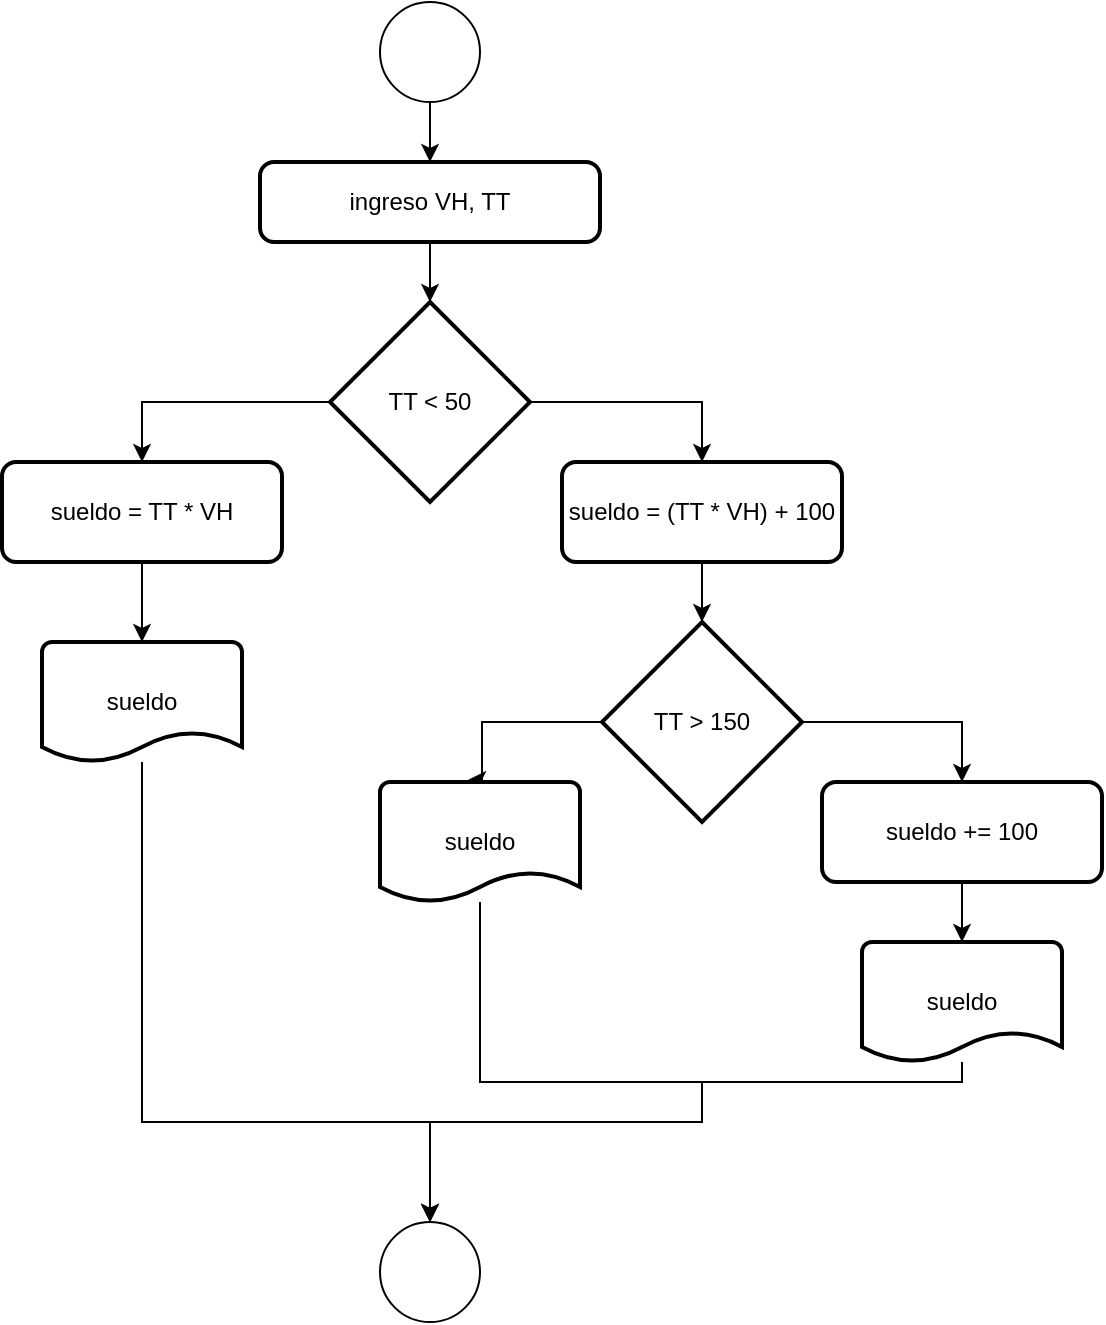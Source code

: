 <mxfile version="20.2.3" type="device"><diagram id="Z2fJ1sUCfl4TPpPy5M_e" name="Página-1"><mxGraphModel dx="707" dy="905" grid="1" gridSize="10" guides="1" tooltips="1" connect="1" arrows="1" fold="1" page="1" pageScale="1" pageWidth="827" pageHeight="1169" math="0" shadow="0"><root><mxCell id="0"/><mxCell id="1" parent="0"/><mxCell id="eL4MbKhf4F5liMqAJdQv-4" style="edgeStyle=orthogonalEdgeStyle;rounded=0;orthogonalLoop=1;jettySize=auto;html=1;" parent="1" source="eL4MbKhf4F5liMqAJdQv-1" target="eL4MbKhf4F5liMqAJdQv-3" edge="1"><mxGeometry relative="1" as="geometry"/></mxCell><mxCell id="eL4MbKhf4F5liMqAJdQv-1" value="" style="ellipse;whiteSpace=wrap;html=1;aspect=fixed;" parent="1" vertex="1"><mxGeometry x="389" y="40" width="50" height="50" as="geometry"/></mxCell><mxCell id="eL4MbKhf4F5liMqAJdQv-2" value="" style="ellipse;whiteSpace=wrap;html=1;aspect=fixed;" parent="1" vertex="1"><mxGeometry x="389" y="650" width="50" height="50" as="geometry"/></mxCell><mxCell id="eL4MbKhf4F5liMqAJdQv-12" style="edgeStyle=orthogonalEdgeStyle;rounded=0;orthogonalLoop=1;jettySize=auto;html=1;" parent="1" source="eL4MbKhf4F5liMqAJdQv-3" target="eL4MbKhf4F5liMqAJdQv-5" edge="1"><mxGeometry relative="1" as="geometry"/></mxCell><mxCell id="eL4MbKhf4F5liMqAJdQv-3" value="ingreso VH, TT" style="rounded=1;whiteSpace=wrap;html=1;absoluteArcSize=1;arcSize=14;strokeWidth=2;" parent="1" vertex="1"><mxGeometry x="329" y="120" width="170" height="40" as="geometry"/></mxCell><mxCell id="eL4MbKhf4F5liMqAJdQv-7" style="edgeStyle=orthogonalEdgeStyle;rounded=0;orthogonalLoop=1;jettySize=auto;html=1;entryX=0.5;entryY=0;entryDx=0;entryDy=0;" parent="1" source="eL4MbKhf4F5liMqAJdQv-5" target="eL4MbKhf4F5liMqAJdQv-6" edge="1"><mxGeometry relative="1" as="geometry"/></mxCell><mxCell id="eL4MbKhf4F5liMqAJdQv-10" style="edgeStyle=orthogonalEdgeStyle;rounded=0;orthogonalLoop=1;jettySize=auto;html=1;entryX=0.5;entryY=0;entryDx=0;entryDy=0;" parent="1" source="eL4MbKhf4F5liMqAJdQv-5" target="eL4MbKhf4F5liMqAJdQv-8" edge="1"><mxGeometry relative="1" as="geometry"/></mxCell><mxCell id="eL4MbKhf4F5liMqAJdQv-5" value="TT &amp;lt; 50" style="strokeWidth=2;html=1;shape=mxgraph.flowchart.decision;whiteSpace=wrap;" parent="1" vertex="1"><mxGeometry x="364" y="190" width="100" height="100" as="geometry"/></mxCell><mxCell id="eL4MbKhf4F5liMqAJdQv-13" style="edgeStyle=orthogonalEdgeStyle;rounded=0;orthogonalLoop=1;jettySize=auto;html=1;" parent="1" source="eL4MbKhf4F5liMqAJdQv-6" target="eL4MbKhf4F5liMqAJdQv-11" edge="1"><mxGeometry relative="1" as="geometry"/></mxCell><mxCell id="eL4MbKhf4F5liMqAJdQv-6" value="sueldo = (TT * VH) + 100" style="rounded=1;whiteSpace=wrap;html=1;absoluteArcSize=1;arcSize=14;strokeWidth=2;" parent="1" vertex="1"><mxGeometry x="480" y="270" width="140" height="50" as="geometry"/></mxCell><mxCell id="eL4MbKhf4F5liMqAJdQv-21" style="edgeStyle=orthogonalEdgeStyle;rounded=0;orthogonalLoop=1;jettySize=auto;html=1;" parent="1" source="eL4MbKhf4F5liMqAJdQv-8" target="eL4MbKhf4F5liMqAJdQv-16" edge="1"><mxGeometry relative="1" as="geometry"/></mxCell><mxCell id="eL4MbKhf4F5liMqAJdQv-8" value="sueldo = TT * VH" style="rounded=1;whiteSpace=wrap;html=1;absoluteArcSize=1;arcSize=14;strokeWidth=2;" parent="1" vertex="1"><mxGeometry x="200" y="270" width="140" height="50" as="geometry"/></mxCell><mxCell id="eL4MbKhf4F5liMqAJdQv-24" style="edgeStyle=orthogonalEdgeStyle;rounded=0;orthogonalLoop=1;jettySize=auto;html=1;" parent="1" source="eL4MbKhf4F5liMqAJdQv-9" target="eL4MbKhf4F5liMqAJdQv-19" edge="1"><mxGeometry relative="1" as="geometry"/></mxCell><mxCell id="eL4MbKhf4F5liMqAJdQv-9" value="sueldo += 100" style="rounded=1;whiteSpace=wrap;html=1;absoluteArcSize=1;arcSize=14;strokeWidth=2;" parent="1" vertex="1"><mxGeometry x="610" y="430" width="140" height="50" as="geometry"/></mxCell><mxCell id="eL4MbKhf4F5liMqAJdQv-14" style="edgeStyle=orthogonalEdgeStyle;rounded=0;orthogonalLoop=1;jettySize=auto;html=1;entryX=0.5;entryY=0;entryDx=0;entryDy=0;" parent="1" source="eL4MbKhf4F5liMqAJdQv-11" target="eL4MbKhf4F5liMqAJdQv-9" edge="1"><mxGeometry relative="1" as="geometry"/></mxCell><mxCell id="eL4MbKhf4F5liMqAJdQv-23" style="edgeStyle=orthogonalEdgeStyle;rounded=0;orthogonalLoop=1;jettySize=auto;html=1;entryX=0.44;entryY=-0.017;entryDx=0;entryDy=0;entryPerimeter=0;" parent="1" source="eL4MbKhf4F5liMqAJdQv-11" target="eL4MbKhf4F5liMqAJdQv-20" edge="1"><mxGeometry relative="1" as="geometry"><Array as="points"><mxPoint x="440" y="400"/><mxPoint x="440" y="429"/></Array></mxGeometry></mxCell><mxCell id="eL4MbKhf4F5liMqAJdQv-11" value="TT &amp;gt; 150" style="strokeWidth=2;html=1;shape=mxgraph.flowchart.decision;whiteSpace=wrap;" parent="1" vertex="1"><mxGeometry x="500" y="350" width="100" height="100" as="geometry"/></mxCell><mxCell id="eL4MbKhf4F5liMqAJdQv-22" style="edgeStyle=orthogonalEdgeStyle;rounded=0;orthogonalLoop=1;jettySize=auto;html=1;" parent="1" source="eL4MbKhf4F5liMqAJdQv-16" target="eL4MbKhf4F5liMqAJdQv-2" edge="1"><mxGeometry relative="1" as="geometry"><Array as="points"><mxPoint x="270" y="600"/><mxPoint x="414" y="600"/></Array></mxGeometry></mxCell><mxCell id="eL4MbKhf4F5liMqAJdQv-16" value="sueldo" style="strokeWidth=2;html=1;shape=mxgraph.flowchart.document2;whiteSpace=wrap;size=0.25;" parent="1" vertex="1"><mxGeometry x="220" y="360" width="100" height="60" as="geometry"/></mxCell><mxCell id="eL4MbKhf4F5liMqAJdQv-25" style="edgeStyle=orthogonalEdgeStyle;rounded=0;orthogonalLoop=1;jettySize=auto;html=1;entryX=0.5;entryY=0;entryDx=0;entryDy=0;" parent="1" source="eL4MbKhf4F5liMqAJdQv-19" target="eL4MbKhf4F5liMqAJdQv-2" edge="1"><mxGeometry relative="1" as="geometry"><Array as="points"><mxPoint x="680" y="580"/><mxPoint x="550" y="580"/><mxPoint x="550" y="600"/><mxPoint x="414" y="600"/></Array></mxGeometry></mxCell><mxCell id="eL4MbKhf4F5liMqAJdQv-19" value="sueldo" style="strokeWidth=2;html=1;shape=mxgraph.flowchart.document2;whiteSpace=wrap;size=0.25;" parent="1" vertex="1"><mxGeometry x="630" y="510" width="100" height="60" as="geometry"/></mxCell><mxCell id="eL4MbKhf4F5liMqAJdQv-26" style="edgeStyle=orthogonalEdgeStyle;rounded=0;orthogonalLoop=1;jettySize=auto;html=1;entryX=0.5;entryY=0;entryDx=0;entryDy=0;" parent="1" source="eL4MbKhf4F5liMqAJdQv-20" target="eL4MbKhf4F5liMqAJdQv-2" edge="1"><mxGeometry relative="1" as="geometry"><Array as="points"><mxPoint x="439" y="580"/><mxPoint x="550" y="580"/><mxPoint x="550" y="600"/><mxPoint x="414" y="600"/></Array></mxGeometry></mxCell><mxCell id="eL4MbKhf4F5liMqAJdQv-20" value="sueldo" style="strokeWidth=2;html=1;shape=mxgraph.flowchart.document2;whiteSpace=wrap;size=0.25;" parent="1" vertex="1"><mxGeometry x="389" y="430" width="100" height="60" as="geometry"/></mxCell></root></mxGraphModel></diagram></mxfile>